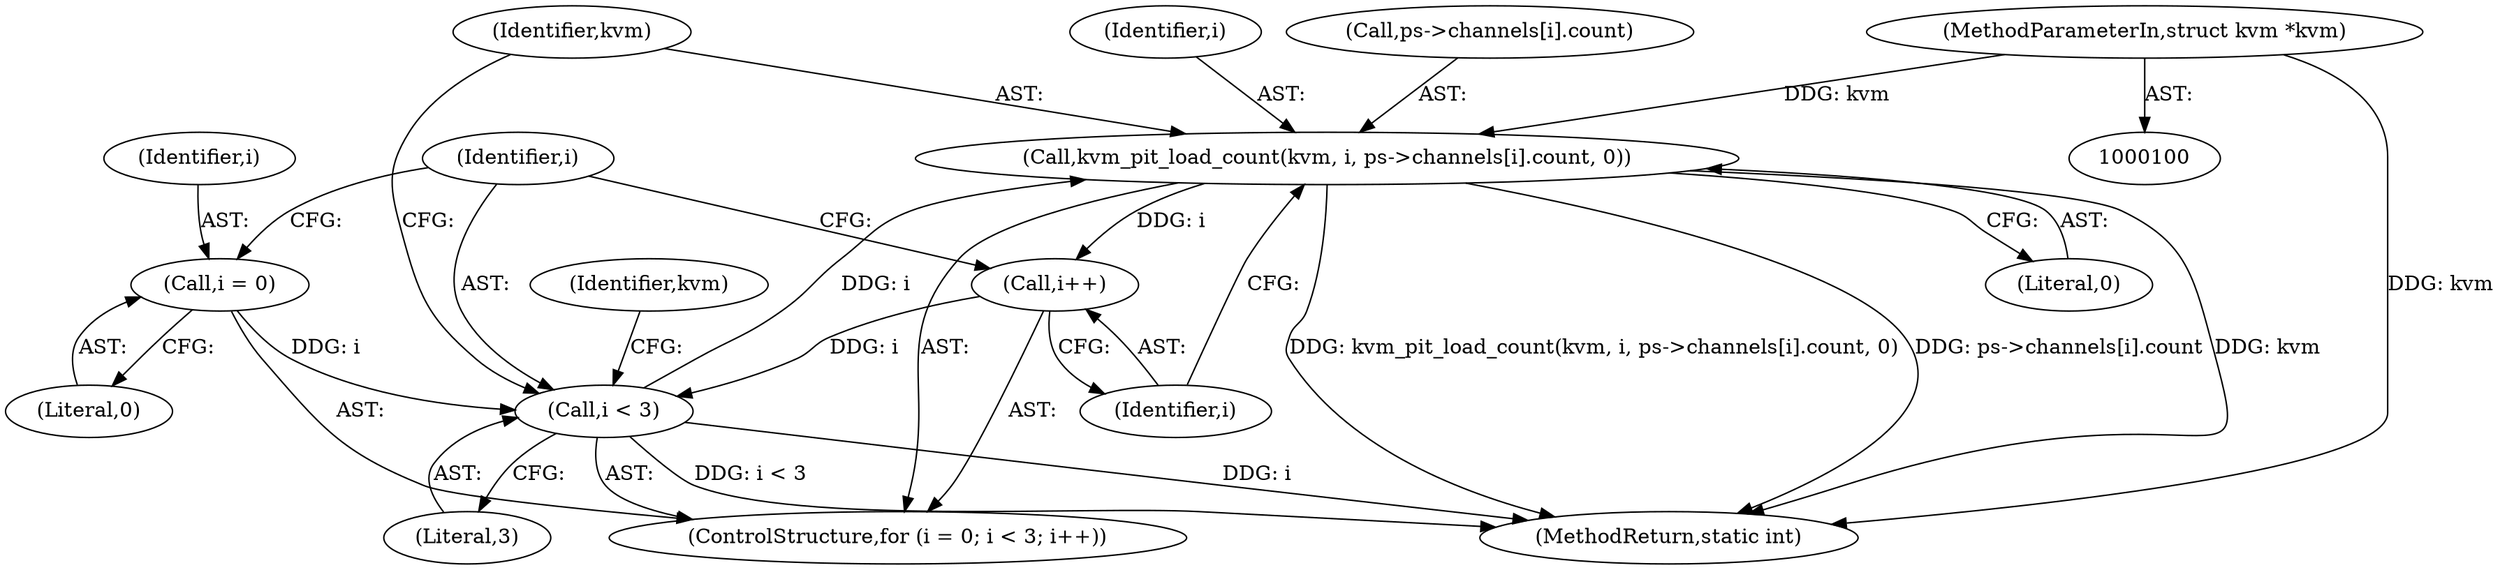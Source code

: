 digraph "0_linux_0185604c2d82c560dab2f2933a18f797e74ab5a8@array" {
"1000137" [label="(Call,kvm_pit_load_count(kvm, i, ps->channels[i].count, 0))"];
"1000101" [label="(MethodParameterIn,struct kvm *kvm)"];
"1000132" [label="(Call,i < 3)"];
"1000129" [label="(Call,i = 0)"];
"1000135" [label="(Call,i++)"];
"1000137" [label="(Call,kvm_pit_load_count(kvm, i, ps->channels[i].count, 0))"];
"1000154" [label="(Identifier,kvm)"];
"1000139" [label="(Identifier,i)"];
"1000129" [label="(Call,i = 0)"];
"1000133" [label="(Identifier,i)"];
"1000134" [label="(Literal,3)"];
"1000132" [label="(Call,i < 3)"];
"1000131" [label="(Literal,0)"];
"1000140" [label="(Call,ps->channels[i].count)"];
"1000128" [label="(ControlStructure,for (i = 0; i < 3; i++))"];
"1000135" [label="(Call,i++)"];
"1000130" [label="(Identifier,i)"];
"1000161" [label="(MethodReturn,static int)"];
"1000101" [label="(MethodParameterIn,struct kvm *kvm)"];
"1000136" [label="(Identifier,i)"];
"1000138" [label="(Identifier,kvm)"];
"1000147" [label="(Literal,0)"];
"1000137" [label="(Call,kvm_pit_load_count(kvm, i, ps->channels[i].count, 0))"];
"1000137" -> "1000128"  [label="AST: "];
"1000137" -> "1000147"  [label="CFG: "];
"1000138" -> "1000137"  [label="AST: "];
"1000139" -> "1000137"  [label="AST: "];
"1000140" -> "1000137"  [label="AST: "];
"1000147" -> "1000137"  [label="AST: "];
"1000136" -> "1000137"  [label="CFG: "];
"1000137" -> "1000161"  [label="DDG: ps->channels[i].count"];
"1000137" -> "1000161"  [label="DDG: kvm"];
"1000137" -> "1000161"  [label="DDG: kvm_pit_load_count(kvm, i, ps->channels[i].count, 0)"];
"1000137" -> "1000135"  [label="DDG: i"];
"1000101" -> "1000137"  [label="DDG: kvm"];
"1000132" -> "1000137"  [label="DDG: i"];
"1000101" -> "1000100"  [label="AST: "];
"1000101" -> "1000161"  [label="DDG: kvm"];
"1000132" -> "1000128"  [label="AST: "];
"1000132" -> "1000134"  [label="CFG: "];
"1000133" -> "1000132"  [label="AST: "];
"1000134" -> "1000132"  [label="AST: "];
"1000138" -> "1000132"  [label="CFG: "];
"1000154" -> "1000132"  [label="CFG: "];
"1000132" -> "1000161"  [label="DDG: i < 3"];
"1000132" -> "1000161"  [label="DDG: i"];
"1000129" -> "1000132"  [label="DDG: i"];
"1000135" -> "1000132"  [label="DDG: i"];
"1000129" -> "1000128"  [label="AST: "];
"1000129" -> "1000131"  [label="CFG: "];
"1000130" -> "1000129"  [label="AST: "];
"1000131" -> "1000129"  [label="AST: "];
"1000133" -> "1000129"  [label="CFG: "];
"1000135" -> "1000128"  [label="AST: "];
"1000135" -> "1000136"  [label="CFG: "];
"1000136" -> "1000135"  [label="AST: "];
"1000133" -> "1000135"  [label="CFG: "];
}
